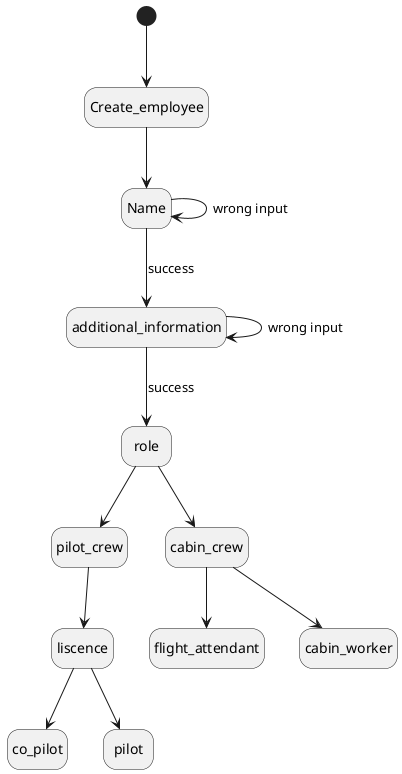 @startuml create employee
hide empty description


[*] --> Create_employee
Create_employee --> Name
Name --> Name :wrong input
Name --> additional_information : success
additional_information --> additional_information :wrong input
additional_information --> role :success
role --> pilot_crew
role --> cabin_crew
pilot_crew --> liscence
liscence --> co_pilot
liscence --> pilot
cabin_crew --> flight_attendant
cabin_crew --> cabin_worker

@enduml
